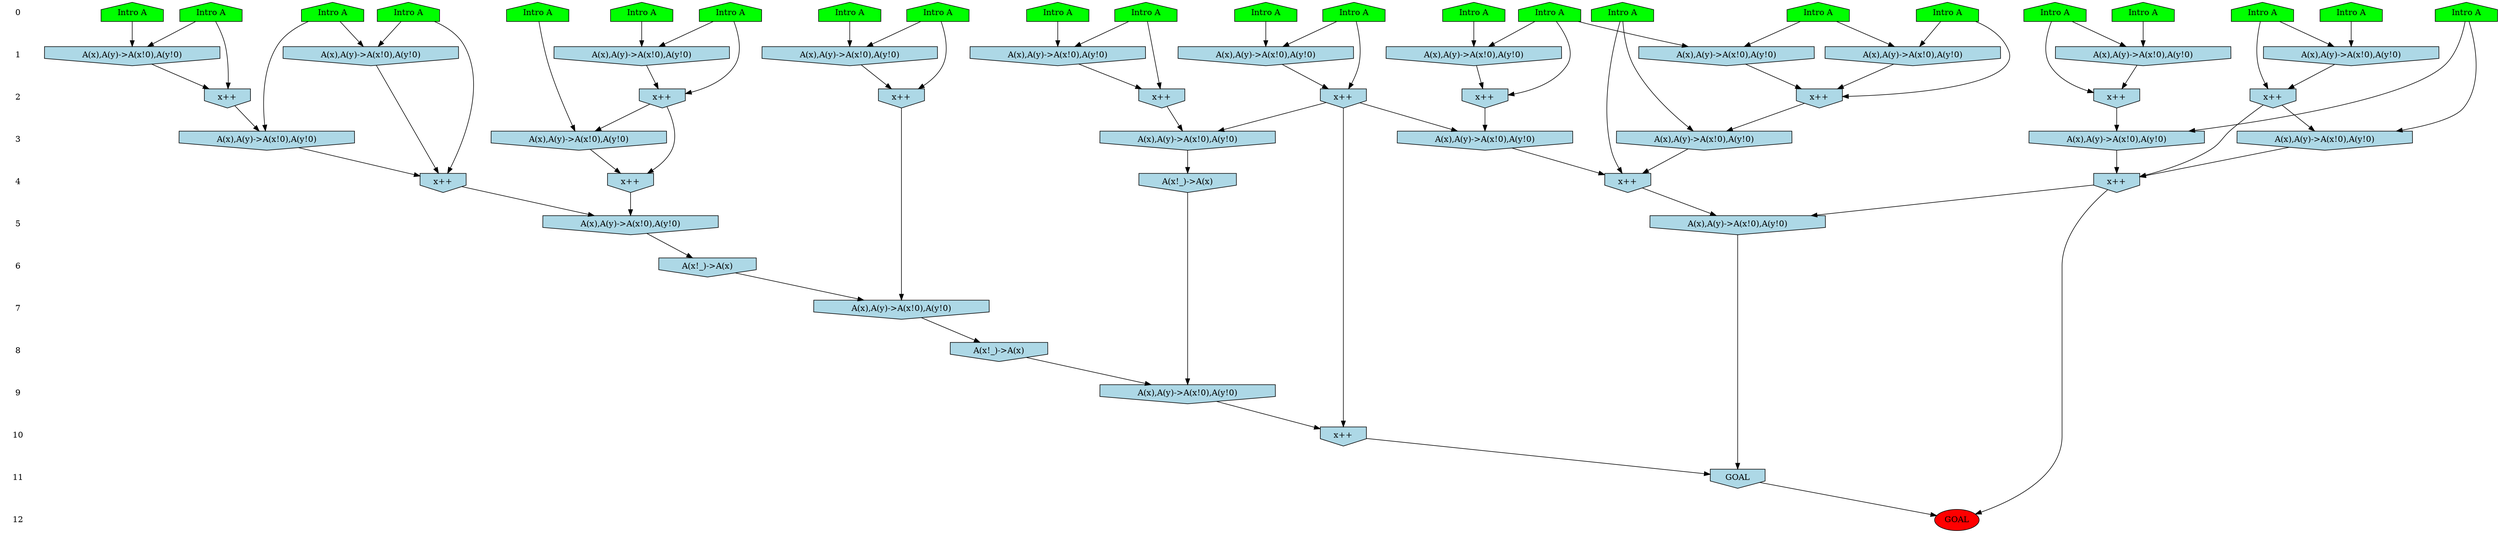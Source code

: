 /* Compression of 1 causal flows obtained in average at 3.120051E+00 t.u */
/* Compressed causal flows were: [1022] */
digraph G{
 ranksep=.5 ; 
{ rank = same ; "0" [shape=plaintext] ; node_1 [label ="Intro A", shape=house, style=filled, fillcolor=green] ;
node_2 [label ="Intro A", shape=house, style=filled, fillcolor=green] ;
node_3 [label ="Intro A", shape=house, style=filled, fillcolor=green] ;
node_4 [label ="Intro A", shape=house, style=filled, fillcolor=green] ;
node_5 [label ="Intro A", shape=house, style=filled, fillcolor=green] ;
node_6 [label ="Intro A", shape=house, style=filled, fillcolor=green] ;
node_7 [label ="Intro A", shape=house, style=filled, fillcolor=green] ;
node_8 [label ="Intro A", shape=house, style=filled, fillcolor=green] ;
node_9 [label ="Intro A", shape=house, style=filled, fillcolor=green] ;
node_10 [label ="Intro A", shape=house, style=filled, fillcolor=green] ;
node_11 [label ="Intro A", shape=house, style=filled, fillcolor=green] ;
node_12 [label ="Intro A", shape=house, style=filled, fillcolor=green] ;
node_13 [label ="Intro A", shape=house, style=filled, fillcolor=green] ;
node_14 [label ="Intro A", shape=house, style=filled, fillcolor=green] ;
node_15 [label ="Intro A", shape=house, style=filled, fillcolor=green] ;
node_16 [label ="Intro A", shape=house, style=filled, fillcolor=green] ;
node_17 [label ="Intro A", shape=house, style=filled, fillcolor=green] ;
node_18 [label ="Intro A", shape=house, style=filled, fillcolor=green] ;
node_19 [label ="Intro A", shape=house, style=filled, fillcolor=green] ;
node_20 [label ="Intro A", shape=house, style=filled, fillcolor=green] ;
node_21 [label ="Intro A", shape=house, style=filled, fillcolor=green] ;
node_22 [label ="Intro A", shape=house, style=filled, fillcolor=green] ;
node_23 [label ="Intro A", shape=house, style=filled, fillcolor=green] ;
}
{ rank = same ; "1" [shape=plaintext] ; node_24 [label="A(x),A(y)->A(x!0),A(y!0)", shape=invhouse, style=filled, fillcolor = lightblue] ;
node_25 [label="A(x),A(y)->A(x!0),A(y!0)", shape=invhouse, style=filled, fillcolor = lightblue] ;
node_26 [label="A(x),A(y)->A(x!0),A(y!0)", shape=invhouse, style=filled, fillcolor = lightblue] ;
node_28 [label="A(x),A(y)->A(x!0),A(y!0)", shape=invhouse, style=filled, fillcolor = lightblue] ;
node_29 [label="A(x),A(y)->A(x!0),A(y!0)", shape=invhouse, style=filled, fillcolor = lightblue] ;
node_32 [label="A(x),A(y)->A(x!0),A(y!0)", shape=invhouse, style=filled, fillcolor = lightblue] ;
node_33 [label="A(x),A(y)->A(x!0),A(y!0)", shape=invhouse, style=filled, fillcolor = lightblue] ;
node_34 [label="A(x),A(y)->A(x!0),A(y!0)", shape=invhouse, style=filled, fillcolor = lightblue] ;
node_35 [label="A(x),A(y)->A(x!0),A(y!0)", shape=invhouse, style=filled, fillcolor = lightblue] ;
node_40 [label="A(x),A(y)->A(x!0),A(y!0)", shape=invhouse, style=filled, fillcolor = lightblue] ;
node_48 [label="A(x),A(y)->A(x!0),A(y!0)", shape=invhouse, style=filled, fillcolor = lightblue] ;
}
{ rank = same ; "2" [shape=plaintext] ; node_27 [label="x++", shape=invhouse, style=filled, fillcolor = lightblue] ;
node_30 [label="x++", shape=invhouse, style=filled, fillcolor = lightblue] ;
node_36 [label="x++", shape=invhouse, style=filled, fillcolor = lightblue] ;
node_37 [label="x++", shape=invhouse, style=filled, fillcolor = lightblue] ;
node_42 [label="x++", shape=invhouse, style=filled, fillcolor = lightblue] ;
node_43 [label="x++", shape=invhouse, style=filled, fillcolor = lightblue] ;
node_44 [label="x++", shape=invhouse, style=filled, fillcolor = lightblue] ;
node_49 [label="x++", shape=invhouse, style=filled, fillcolor = lightblue] ;
node_53 [label="x++", shape=invhouse, style=filled, fillcolor = lightblue] ;
}
{ rank = same ; "3" [shape=plaintext] ; node_31 [label="A(x),A(y)->A(x!0),A(y!0)", shape=invhouse, style=filled, fillcolor = lightblue] ;
node_39 [label="A(x),A(y)->A(x!0),A(y!0)", shape=invhouse, style=filled, fillcolor = lightblue] ;
node_45 [label="A(x),A(y)->A(x!0),A(y!0)", shape=invhouse, style=filled, fillcolor = lightblue] ;
node_47 [label="A(x),A(y)->A(x!0),A(y!0)", shape=invhouse, style=filled, fillcolor = lightblue] ;
node_50 [label="A(x),A(y)->A(x!0),A(y!0)", shape=invhouse, style=filled, fillcolor = lightblue] ;
node_51 [label="A(x),A(y)->A(x!0),A(y!0)", shape=invhouse, style=filled, fillcolor = lightblue] ;
node_55 [label="A(x),A(y)->A(x!0),A(y!0)", shape=invhouse, style=filled, fillcolor = lightblue] ;
}
{ rank = same ; "4" [shape=plaintext] ; node_38 [label="x++", shape=invhouse, style=filled, fillcolor = lightblue] ;
node_41 [label="x++", shape=invhouse, style=filled, fillcolor = lightblue] ;
node_46 [label="A(x!_)->A(x)", shape=invhouse, style=filled, fillcolor = lightblue] ;
node_52 [label="x++", shape=invhouse, style=filled, fillcolor = lightblue] ;
node_56 [label="x++", shape=invhouse, style=filled, fillcolor = lightblue] ;
}
{ rank = same ; "5" [shape=plaintext] ; node_54 [label="A(x),A(y)->A(x!0),A(y!0)", shape=invhouse, style=filled, fillcolor = lightblue] ;
node_58 [label="A(x),A(y)->A(x!0),A(y!0)", shape=invhouse, style=filled, fillcolor = lightblue] ;
}
{ rank = same ; "6" [shape=plaintext] ; node_57 [label="A(x!_)->A(x)", shape=invhouse, style=filled, fillcolor = lightblue] ;
}
{ rank = same ; "7" [shape=plaintext] ; node_59 [label="A(x),A(y)->A(x!0),A(y!0)", shape=invhouse, style=filled, fillcolor = lightblue] ;
}
{ rank = same ; "8" [shape=plaintext] ; node_60 [label="A(x!_)->A(x)", shape=invhouse, style=filled, fillcolor = lightblue] ;
}
{ rank = same ; "9" [shape=plaintext] ; node_61 [label="A(x),A(y)->A(x!0),A(y!0)", shape=invhouse, style=filled, fillcolor = lightblue] ;
}
{ rank = same ; "10" [shape=plaintext] ; node_62 [label="x++", shape=invhouse, style=filled, fillcolor = lightblue] ;
}
{ rank = same ; "11" [shape=plaintext] ; node_63 [label="GOAL", shape=invhouse, style=filled, fillcolor = lightblue] ;
}
{ rank = same ; "12" [shape=plaintext] ; node_64 [label ="GOAL", style=filled, fillcolor=red] ;
}
"0" -> "1" [style="invis"]; 
"1" -> "2" [style="invis"]; 
"2" -> "3" [style="invis"]; 
"3" -> "4" [style="invis"]; 
"4" -> "5" [style="invis"]; 
"5" -> "6" [style="invis"]; 
"6" -> "7" [style="invis"]; 
"7" -> "8" [style="invis"]; 
"8" -> "9" [style="invis"]; 
"9" -> "10" [style="invis"]; 
"10" -> "11" [style="invis"]; 
"11" -> "12" [style="invis"]; 
node_12 -> node_24
node_23 -> node_24
node_4 -> node_25
node_10 -> node_25
node_7 -> node_26
node_14 -> node_26
node_7 -> node_27
node_26 -> node_27
node_8 -> node_28
node_15 -> node_28
node_13 -> node_29
node_22 -> node_29
node_23 -> node_30
node_24 -> node_30
node_11 -> node_31
node_30 -> node_31
node_5 -> node_32
node_18 -> node_32
node_10 -> node_33
node_21 -> node_33
node_2 -> node_34
node_4 -> node_34
node_1 -> node_35
node_6 -> node_35
node_2 -> node_36
node_25 -> node_36
node_34 -> node_36
node_22 -> node_37
node_29 -> node_37
node_30 -> node_38
node_31 -> node_38
node_8 -> node_39
node_27 -> node_39
node_3 -> node_40
node_17 -> node_40
node_15 -> node_41
node_28 -> node_41
node_39 -> node_41
node_3 -> node_42
node_40 -> node_42
node_6 -> node_43
node_35 -> node_43
node_10 -> node_44
node_33 -> node_44
node_37 -> node_45
node_43 -> node_45
node_45 -> node_46
node_37 -> node_47
node_44 -> node_47
node_9 -> node_48
node_20 -> node_48
node_9 -> node_49
node_48 -> node_49
node_16 -> node_50
node_49 -> node_50
node_16 -> node_51
node_42 -> node_51
node_49 -> node_52
node_50 -> node_52
node_51 -> node_52
node_5 -> node_53
node_32 -> node_53
node_38 -> node_54
node_41 -> node_54
node_19 -> node_55
node_36 -> node_55
node_19 -> node_56
node_47 -> node_56
node_55 -> node_56
node_54 -> node_57
node_52 -> node_58
node_56 -> node_58
node_53 -> node_59
node_57 -> node_59
node_59 -> node_60
node_46 -> node_61
node_60 -> node_61
node_37 -> node_62
node_61 -> node_62
node_58 -> node_63
node_62 -> node_63
node_52 -> node_64
node_63 -> node_64
}
/*
 Dot generation time: 0.000230
*/